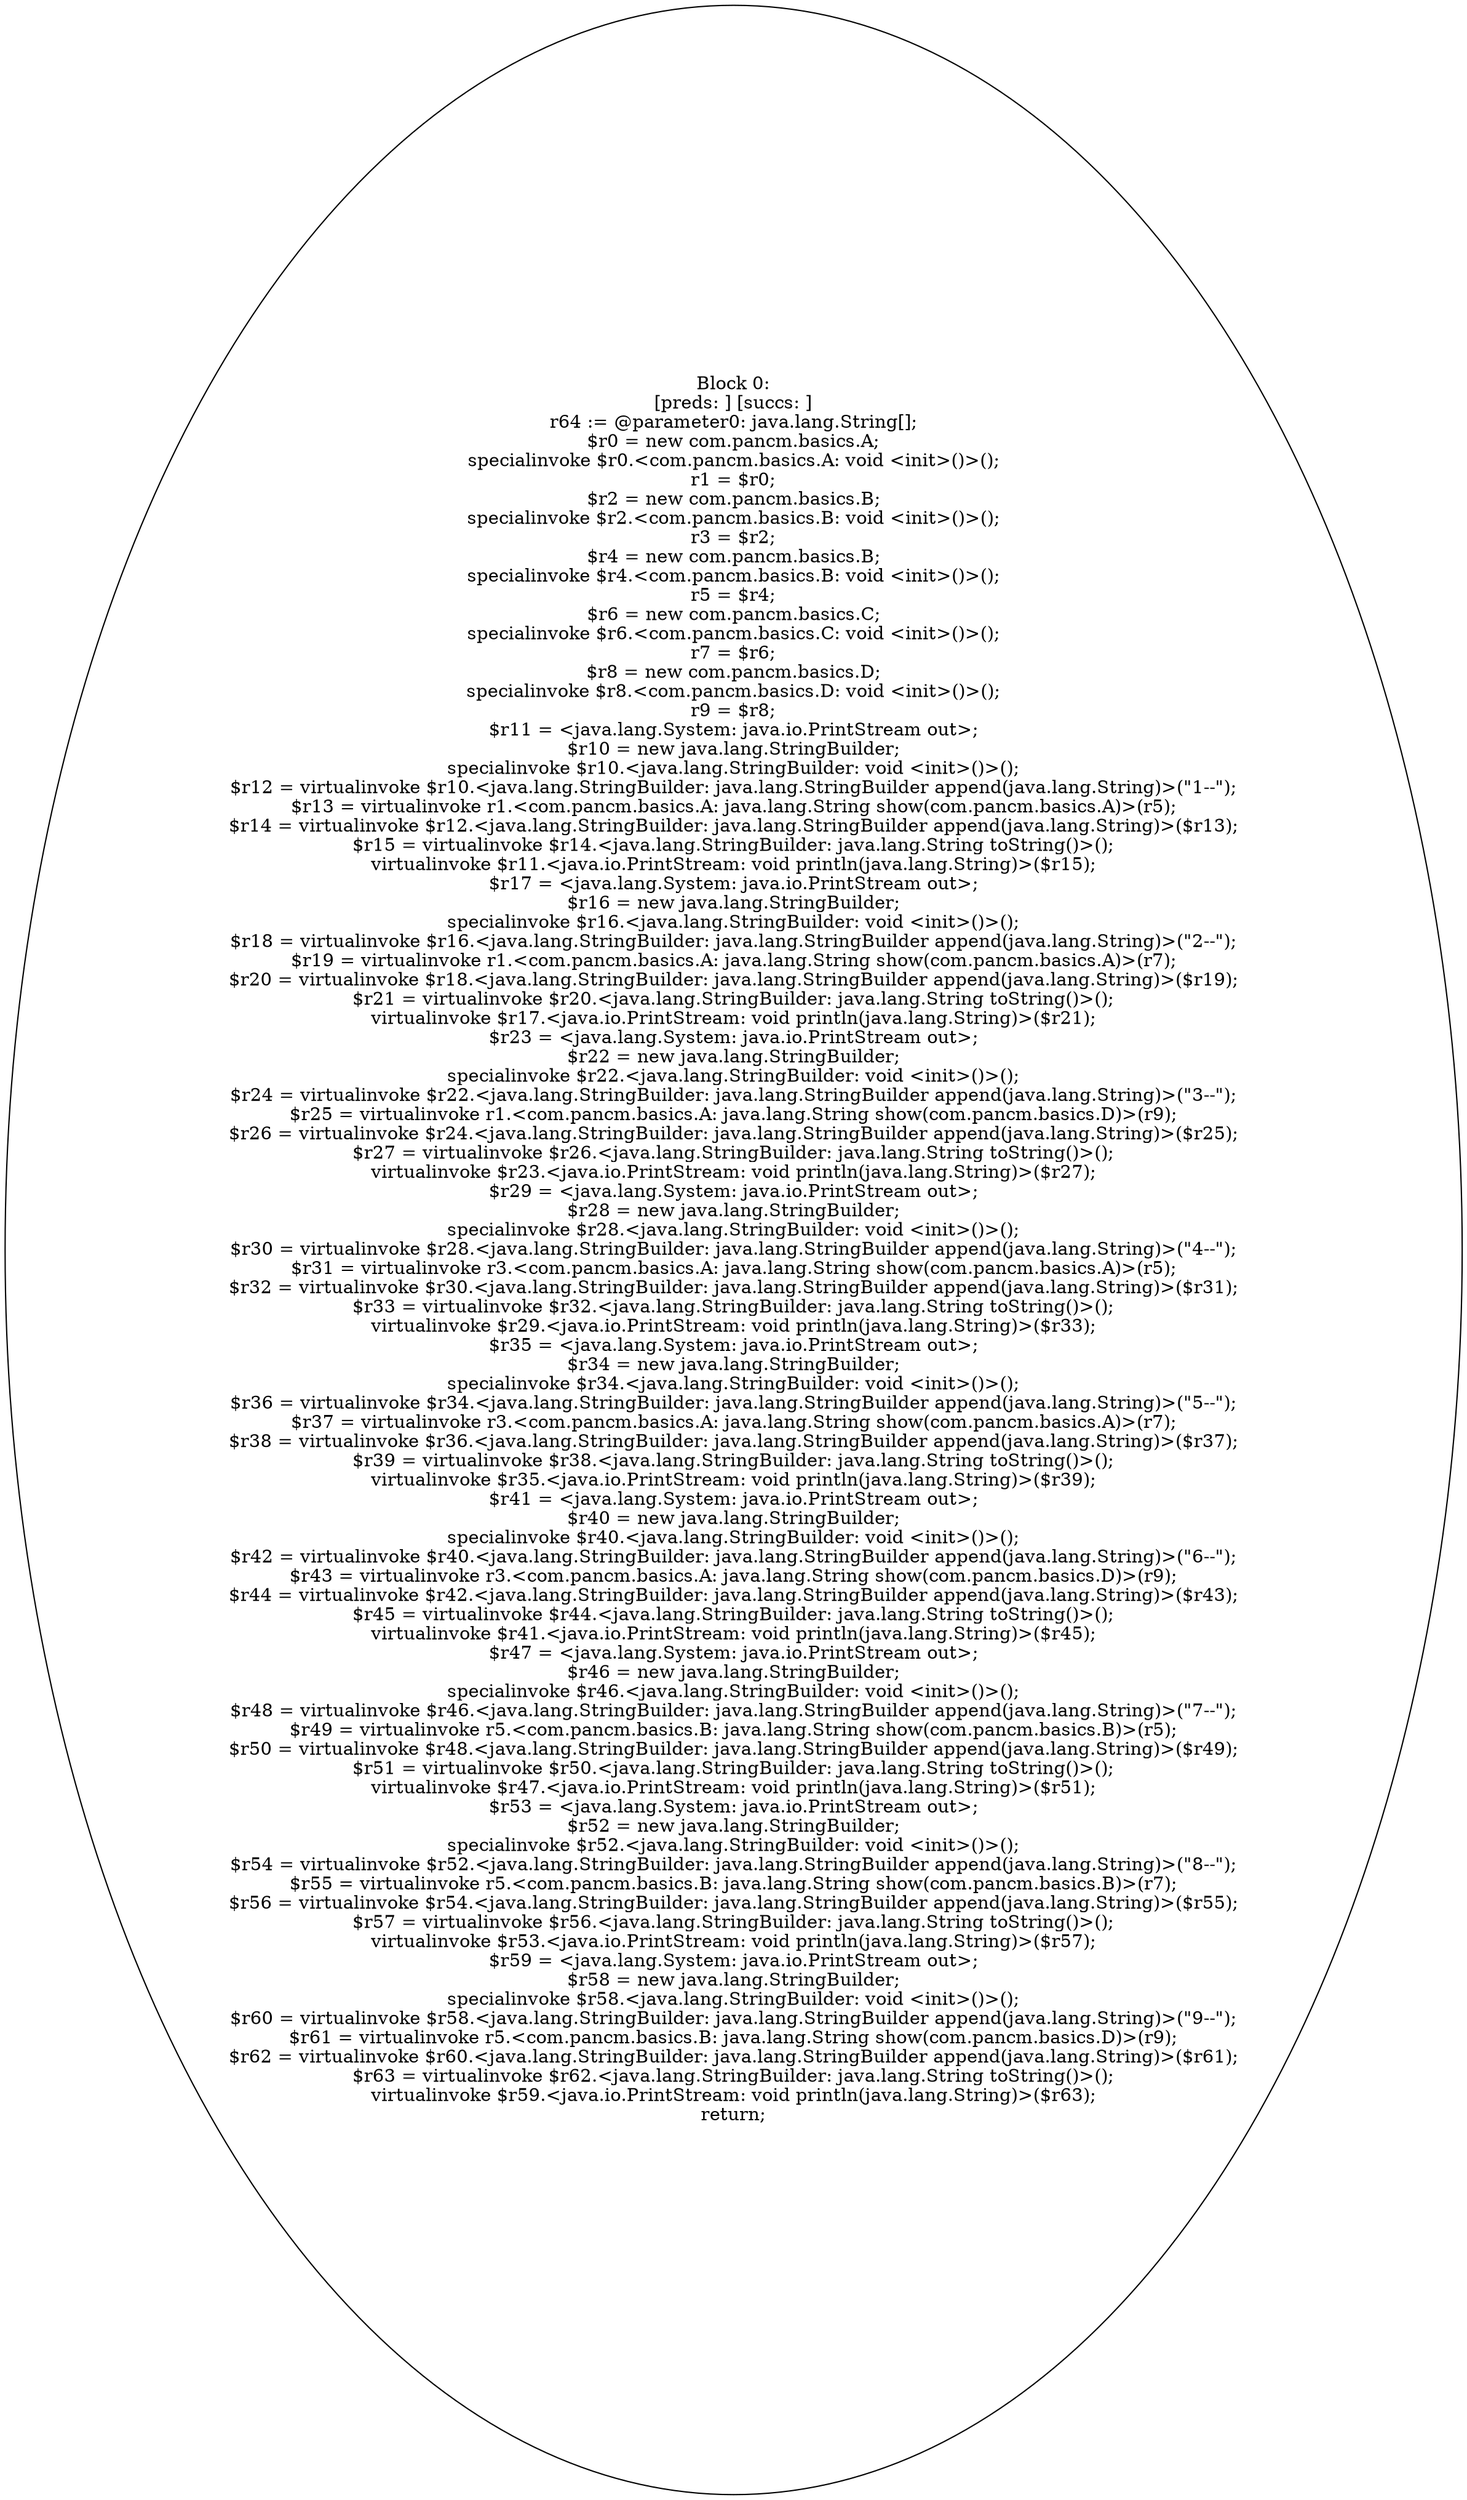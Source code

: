 digraph "unitGraph" {
    "Block 0:
[preds: ] [succs: ]
r64 := @parameter0: java.lang.String[];
$r0 = new com.pancm.basics.A;
specialinvoke $r0.<com.pancm.basics.A: void <init>()>();
r1 = $r0;
$r2 = new com.pancm.basics.B;
specialinvoke $r2.<com.pancm.basics.B: void <init>()>();
r3 = $r2;
$r4 = new com.pancm.basics.B;
specialinvoke $r4.<com.pancm.basics.B: void <init>()>();
r5 = $r4;
$r6 = new com.pancm.basics.C;
specialinvoke $r6.<com.pancm.basics.C: void <init>()>();
r7 = $r6;
$r8 = new com.pancm.basics.D;
specialinvoke $r8.<com.pancm.basics.D: void <init>()>();
r9 = $r8;
$r11 = <java.lang.System: java.io.PrintStream out>;
$r10 = new java.lang.StringBuilder;
specialinvoke $r10.<java.lang.StringBuilder: void <init>()>();
$r12 = virtualinvoke $r10.<java.lang.StringBuilder: java.lang.StringBuilder append(java.lang.String)>(\"1--\");
$r13 = virtualinvoke r1.<com.pancm.basics.A: java.lang.String show(com.pancm.basics.A)>(r5);
$r14 = virtualinvoke $r12.<java.lang.StringBuilder: java.lang.StringBuilder append(java.lang.String)>($r13);
$r15 = virtualinvoke $r14.<java.lang.StringBuilder: java.lang.String toString()>();
virtualinvoke $r11.<java.io.PrintStream: void println(java.lang.String)>($r15);
$r17 = <java.lang.System: java.io.PrintStream out>;
$r16 = new java.lang.StringBuilder;
specialinvoke $r16.<java.lang.StringBuilder: void <init>()>();
$r18 = virtualinvoke $r16.<java.lang.StringBuilder: java.lang.StringBuilder append(java.lang.String)>(\"2--\");
$r19 = virtualinvoke r1.<com.pancm.basics.A: java.lang.String show(com.pancm.basics.A)>(r7);
$r20 = virtualinvoke $r18.<java.lang.StringBuilder: java.lang.StringBuilder append(java.lang.String)>($r19);
$r21 = virtualinvoke $r20.<java.lang.StringBuilder: java.lang.String toString()>();
virtualinvoke $r17.<java.io.PrintStream: void println(java.lang.String)>($r21);
$r23 = <java.lang.System: java.io.PrintStream out>;
$r22 = new java.lang.StringBuilder;
specialinvoke $r22.<java.lang.StringBuilder: void <init>()>();
$r24 = virtualinvoke $r22.<java.lang.StringBuilder: java.lang.StringBuilder append(java.lang.String)>(\"3--\");
$r25 = virtualinvoke r1.<com.pancm.basics.A: java.lang.String show(com.pancm.basics.D)>(r9);
$r26 = virtualinvoke $r24.<java.lang.StringBuilder: java.lang.StringBuilder append(java.lang.String)>($r25);
$r27 = virtualinvoke $r26.<java.lang.StringBuilder: java.lang.String toString()>();
virtualinvoke $r23.<java.io.PrintStream: void println(java.lang.String)>($r27);
$r29 = <java.lang.System: java.io.PrintStream out>;
$r28 = new java.lang.StringBuilder;
specialinvoke $r28.<java.lang.StringBuilder: void <init>()>();
$r30 = virtualinvoke $r28.<java.lang.StringBuilder: java.lang.StringBuilder append(java.lang.String)>(\"4--\");
$r31 = virtualinvoke r3.<com.pancm.basics.A: java.lang.String show(com.pancm.basics.A)>(r5);
$r32 = virtualinvoke $r30.<java.lang.StringBuilder: java.lang.StringBuilder append(java.lang.String)>($r31);
$r33 = virtualinvoke $r32.<java.lang.StringBuilder: java.lang.String toString()>();
virtualinvoke $r29.<java.io.PrintStream: void println(java.lang.String)>($r33);
$r35 = <java.lang.System: java.io.PrintStream out>;
$r34 = new java.lang.StringBuilder;
specialinvoke $r34.<java.lang.StringBuilder: void <init>()>();
$r36 = virtualinvoke $r34.<java.lang.StringBuilder: java.lang.StringBuilder append(java.lang.String)>(\"5--\");
$r37 = virtualinvoke r3.<com.pancm.basics.A: java.lang.String show(com.pancm.basics.A)>(r7);
$r38 = virtualinvoke $r36.<java.lang.StringBuilder: java.lang.StringBuilder append(java.lang.String)>($r37);
$r39 = virtualinvoke $r38.<java.lang.StringBuilder: java.lang.String toString()>();
virtualinvoke $r35.<java.io.PrintStream: void println(java.lang.String)>($r39);
$r41 = <java.lang.System: java.io.PrintStream out>;
$r40 = new java.lang.StringBuilder;
specialinvoke $r40.<java.lang.StringBuilder: void <init>()>();
$r42 = virtualinvoke $r40.<java.lang.StringBuilder: java.lang.StringBuilder append(java.lang.String)>(\"6--\");
$r43 = virtualinvoke r3.<com.pancm.basics.A: java.lang.String show(com.pancm.basics.D)>(r9);
$r44 = virtualinvoke $r42.<java.lang.StringBuilder: java.lang.StringBuilder append(java.lang.String)>($r43);
$r45 = virtualinvoke $r44.<java.lang.StringBuilder: java.lang.String toString()>();
virtualinvoke $r41.<java.io.PrintStream: void println(java.lang.String)>($r45);
$r47 = <java.lang.System: java.io.PrintStream out>;
$r46 = new java.lang.StringBuilder;
specialinvoke $r46.<java.lang.StringBuilder: void <init>()>();
$r48 = virtualinvoke $r46.<java.lang.StringBuilder: java.lang.StringBuilder append(java.lang.String)>(\"7--\");
$r49 = virtualinvoke r5.<com.pancm.basics.B: java.lang.String show(com.pancm.basics.B)>(r5);
$r50 = virtualinvoke $r48.<java.lang.StringBuilder: java.lang.StringBuilder append(java.lang.String)>($r49);
$r51 = virtualinvoke $r50.<java.lang.StringBuilder: java.lang.String toString()>();
virtualinvoke $r47.<java.io.PrintStream: void println(java.lang.String)>($r51);
$r53 = <java.lang.System: java.io.PrintStream out>;
$r52 = new java.lang.StringBuilder;
specialinvoke $r52.<java.lang.StringBuilder: void <init>()>();
$r54 = virtualinvoke $r52.<java.lang.StringBuilder: java.lang.StringBuilder append(java.lang.String)>(\"8--\");
$r55 = virtualinvoke r5.<com.pancm.basics.B: java.lang.String show(com.pancm.basics.B)>(r7);
$r56 = virtualinvoke $r54.<java.lang.StringBuilder: java.lang.StringBuilder append(java.lang.String)>($r55);
$r57 = virtualinvoke $r56.<java.lang.StringBuilder: java.lang.String toString()>();
virtualinvoke $r53.<java.io.PrintStream: void println(java.lang.String)>($r57);
$r59 = <java.lang.System: java.io.PrintStream out>;
$r58 = new java.lang.StringBuilder;
specialinvoke $r58.<java.lang.StringBuilder: void <init>()>();
$r60 = virtualinvoke $r58.<java.lang.StringBuilder: java.lang.StringBuilder append(java.lang.String)>(\"9--\");
$r61 = virtualinvoke r5.<com.pancm.basics.B: java.lang.String show(com.pancm.basics.D)>(r9);
$r62 = virtualinvoke $r60.<java.lang.StringBuilder: java.lang.StringBuilder append(java.lang.String)>($r61);
$r63 = virtualinvoke $r62.<java.lang.StringBuilder: java.lang.String toString()>();
virtualinvoke $r59.<java.io.PrintStream: void println(java.lang.String)>($r63);
return;
"
}
